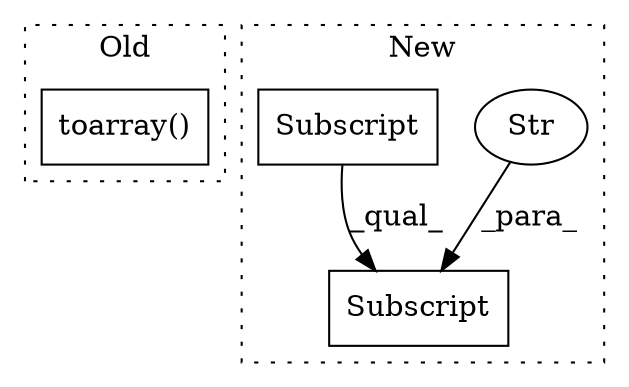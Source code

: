 digraph G {
subgraph cluster0 {
1 [label="toarray()" a="75" s="2162" l="76" shape="box"];
label = "Old";
style="dotted";
}
subgraph cluster1 {
2 [label="Subscript" a="63" s="3818,0" l="52,0" shape="box"];
3 [label="Str" a="66" s="3858" l="11" shape="ellipse"];
4 [label="Subscript" a="63" s="3818,0" l="39,0" shape="box"];
label = "New";
style="dotted";
}
3 -> 2 [label="_para_"];
4 -> 2 [label="_qual_"];
}